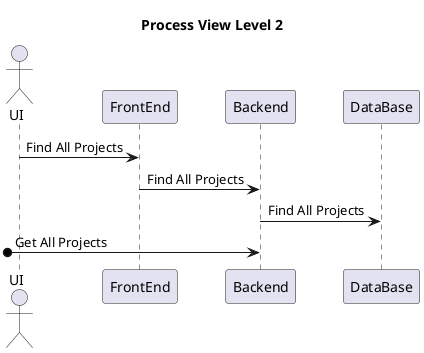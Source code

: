 @startuml

'autonumber

title Process View Level 2

actor " UI " as ui
participant "FrontEnd" as fe
participant "Backend" as be
participant "DataBase" as db


ui -> fe: Find All Projects
fe -> be: Find All Projects
be -> db: Find All Projects
'request from G5 group
[o-> be: Get All Projects



@enduml
